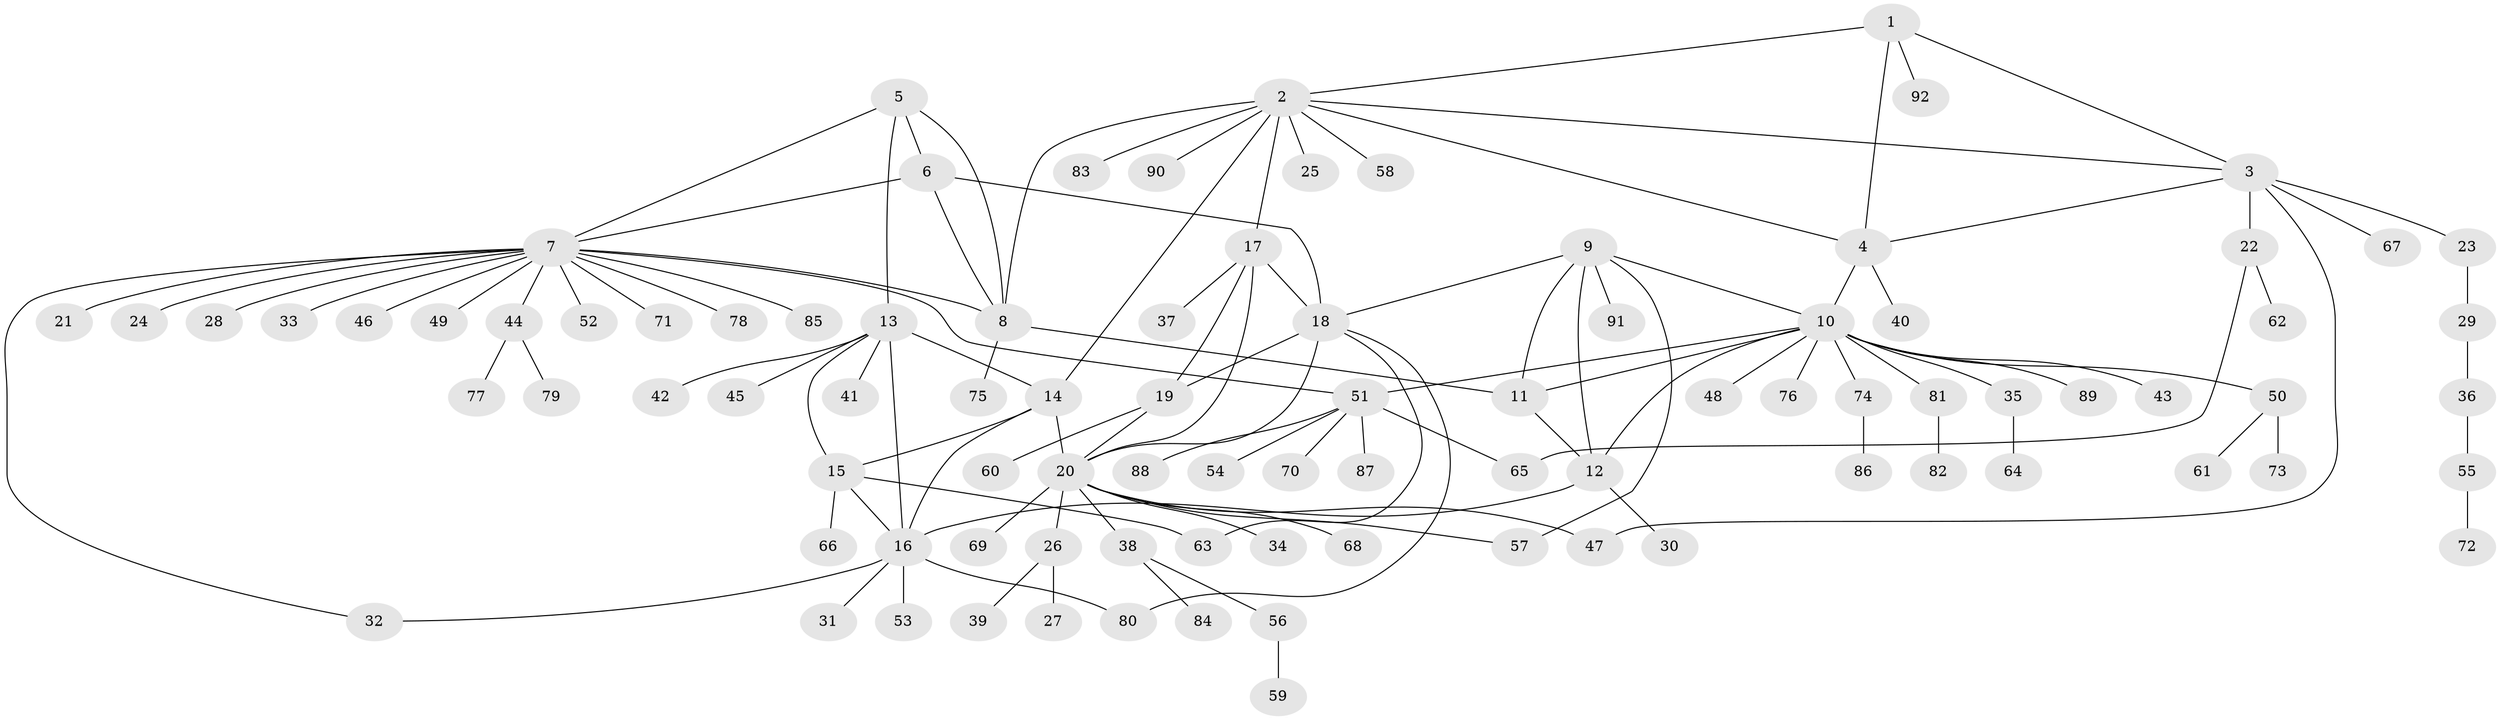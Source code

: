 // coarse degree distribution, {5: 0.05555555555555555, 8: 0.041666666666666664, 4: 0.013888888888888888, 9: 0.013888888888888888, 15: 0.013888888888888888, 6: 0.027777777777777776, 12: 0.027777777777777776, 3: 0.041666666666666664, 7: 0.013888888888888888, 1: 0.5833333333333334, 2: 0.16666666666666666}
// Generated by graph-tools (version 1.1) at 2025/24/03/03/25 07:24:13]
// undirected, 92 vertices, 119 edges
graph export_dot {
graph [start="1"]
  node [color=gray90,style=filled];
  1;
  2;
  3;
  4;
  5;
  6;
  7;
  8;
  9;
  10;
  11;
  12;
  13;
  14;
  15;
  16;
  17;
  18;
  19;
  20;
  21;
  22;
  23;
  24;
  25;
  26;
  27;
  28;
  29;
  30;
  31;
  32;
  33;
  34;
  35;
  36;
  37;
  38;
  39;
  40;
  41;
  42;
  43;
  44;
  45;
  46;
  47;
  48;
  49;
  50;
  51;
  52;
  53;
  54;
  55;
  56;
  57;
  58;
  59;
  60;
  61;
  62;
  63;
  64;
  65;
  66;
  67;
  68;
  69;
  70;
  71;
  72;
  73;
  74;
  75;
  76;
  77;
  78;
  79;
  80;
  81;
  82;
  83;
  84;
  85;
  86;
  87;
  88;
  89;
  90;
  91;
  92;
  1 -- 2;
  1 -- 3;
  1 -- 4;
  1 -- 92;
  2 -- 3;
  2 -- 4;
  2 -- 8;
  2 -- 14;
  2 -- 17;
  2 -- 25;
  2 -- 58;
  2 -- 83;
  2 -- 90;
  3 -- 4;
  3 -- 22;
  3 -- 23;
  3 -- 47;
  3 -- 67;
  4 -- 10;
  4 -- 40;
  5 -- 6;
  5 -- 7;
  5 -- 8;
  5 -- 13;
  6 -- 7;
  6 -- 8;
  6 -- 18;
  7 -- 8;
  7 -- 21;
  7 -- 24;
  7 -- 28;
  7 -- 32;
  7 -- 33;
  7 -- 44;
  7 -- 46;
  7 -- 49;
  7 -- 51;
  7 -- 52;
  7 -- 71;
  7 -- 78;
  7 -- 85;
  8 -- 11;
  8 -- 75;
  9 -- 10;
  9 -- 11;
  9 -- 12;
  9 -- 18;
  9 -- 57;
  9 -- 91;
  10 -- 11;
  10 -- 12;
  10 -- 35;
  10 -- 43;
  10 -- 48;
  10 -- 50;
  10 -- 51;
  10 -- 74;
  10 -- 76;
  10 -- 81;
  10 -- 89;
  11 -- 12;
  12 -- 16;
  12 -- 30;
  13 -- 14;
  13 -- 15;
  13 -- 16;
  13 -- 41;
  13 -- 42;
  13 -- 45;
  14 -- 15;
  14 -- 16;
  14 -- 20;
  15 -- 16;
  15 -- 63;
  15 -- 66;
  16 -- 31;
  16 -- 32;
  16 -- 53;
  16 -- 80;
  17 -- 18;
  17 -- 19;
  17 -- 20;
  17 -- 37;
  18 -- 19;
  18 -- 20;
  18 -- 63;
  18 -- 80;
  19 -- 20;
  19 -- 60;
  20 -- 26;
  20 -- 34;
  20 -- 38;
  20 -- 47;
  20 -- 57;
  20 -- 68;
  20 -- 69;
  22 -- 62;
  22 -- 65;
  23 -- 29;
  26 -- 27;
  26 -- 39;
  29 -- 36;
  35 -- 64;
  36 -- 55;
  38 -- 56;
  38 -- 84;
  44 -- 77;
  44 -- 79;
  50 -- 61;
  50 -- 73;
  51 -- 54;
  51 -- 65;
  51 -- 70;
  51 -- 87;
  51 -- 88;
  55 -- 72;
  56 -- 59;
  74 -- 86;
  81 -- 82;
}
